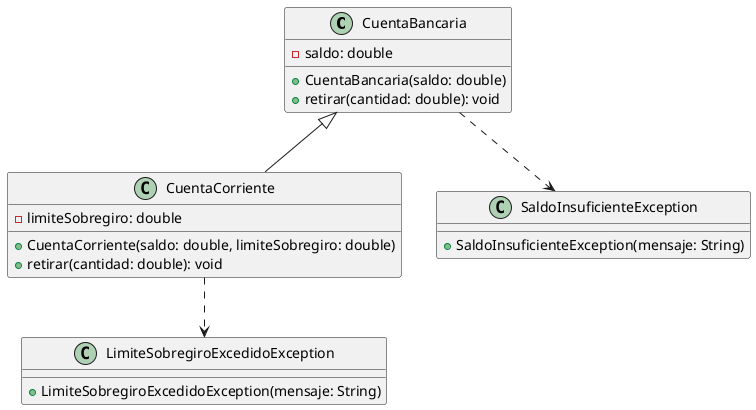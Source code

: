@startuml
class CuentaBancaria {
  - saldo: double
  + CuentaBancaria(saldo: double)
  + retirar(cantidad: double): void
}

class CuentaCorriente {
  - limiteSobregiro: double
  + CuentaCorriente(saldo: double, limiteSobregiro: double)
  + retirar(cantidad: double): void
}

CuentaBancaria <|-- CuentaCorriente

class SaldoInsuficienteException {
  + SaldoInsuficienteException(mensaje: String)
}

class LimiteSobregiroExcedidoException {
  + LimiteSobregiroExcedidoException(mensaje: String)
}

CuentaBancaria ..> SaldoInsuficienteException
CuentaCorriente ..> LimiteSobregiroExcedidoException
@enduml